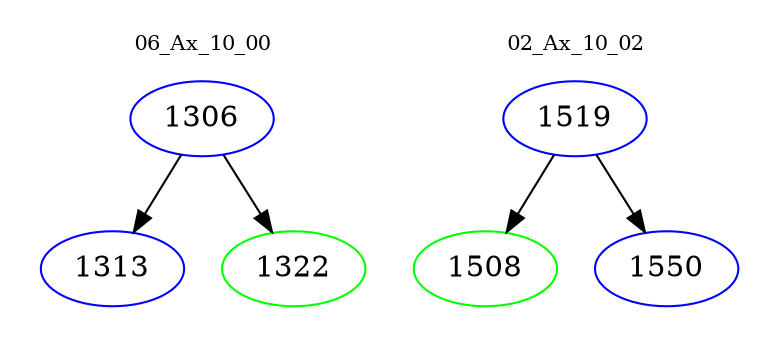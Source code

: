 digraph{
subgraph cluster_0 {
color = white
label = "06_Ax_10_00";
fontsize=10;
T0_1306 [label="1306", color="blue"]
T0_1306 -> T0_1313 [color="black"]
T0_1313 [label="1313", color="blue"]
T0_1306 -> T0_1322 [color="black"]
T0_1322 [label="1322", color="green"]
}
subgraph cluster_1 {
color = white
label = "02_Ax_10_02";
fontsize=10;
T1_1519 [label="1519", color="blue"]
T1_1519 -> T1_1508 [color="black"]
T1_1508 [label="1508", color="green"]
T1_1519 -> T1_1550 [color="black"]
T1_1550 [label="1550", color="blue"]
}
}
